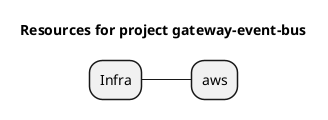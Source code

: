 @startmindmap
title Resources for project gateway-event-bus
skinparam monochrome true
+ Infra
++ aws

@endmindmap